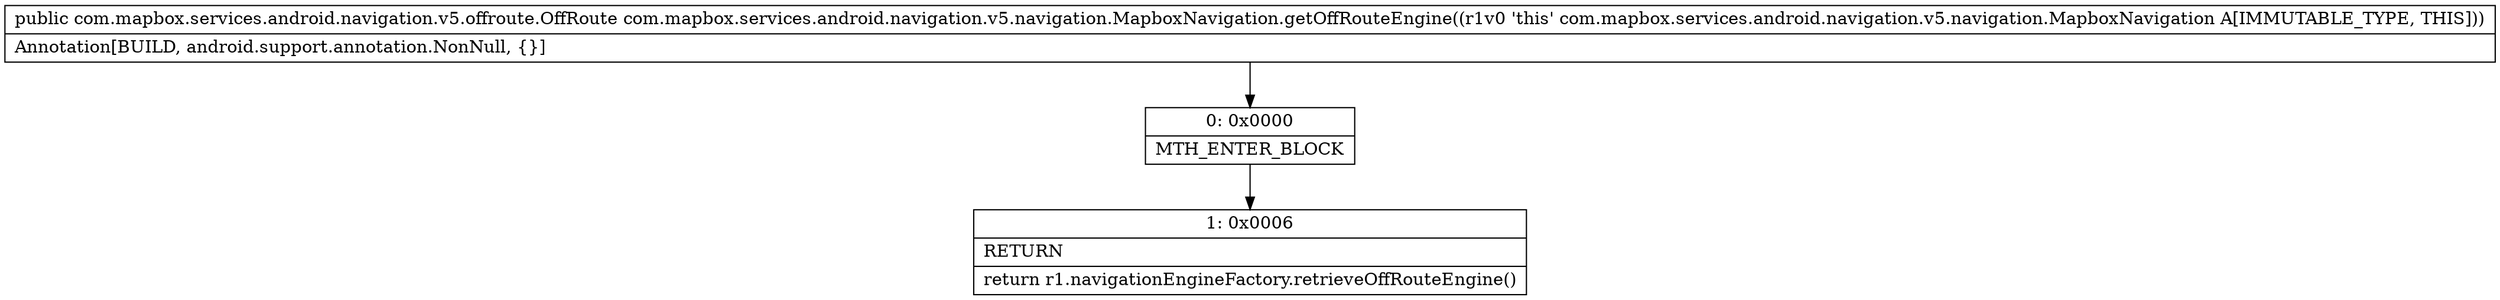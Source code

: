 digraph "CFG forcom.mapbox.services.android.navigation.v5.navigation.MapboxNavigation.getOffRouteEngine()Lcom\/mapbox\/services\/android\/navigation\/v5\/offroute\/OffRoute;" {
Node_0 [shape=record,label="{0\:\ 0x0000|MTH_ENTER_BLOCK\l}"];
Node_1 [shape=record,label="{1\:\ 0x0006|RETURN\l|return r1.navigationEngineFactory.retrieveOffRouteEngine()\l}"];
MethodNode[shape=record,label="{public com.mapbox.services.android.navigation.v5.offroute.OffRoute com.mapbox.services.android.navigation.v5.navigation.MapboxNavigation.getOffRouteEngine((r1v0 'this' com.mapbox.services.android.navigation.v5.navigation.MapboxNavigation A[IMMUTABLE_TYPE, THIS]))  | Annotation[BUILD, android.support.annotation.NonNull, \{\}]\l}"];
MethodNode -> Node_0;
Node_0 -> Node_1;
}

